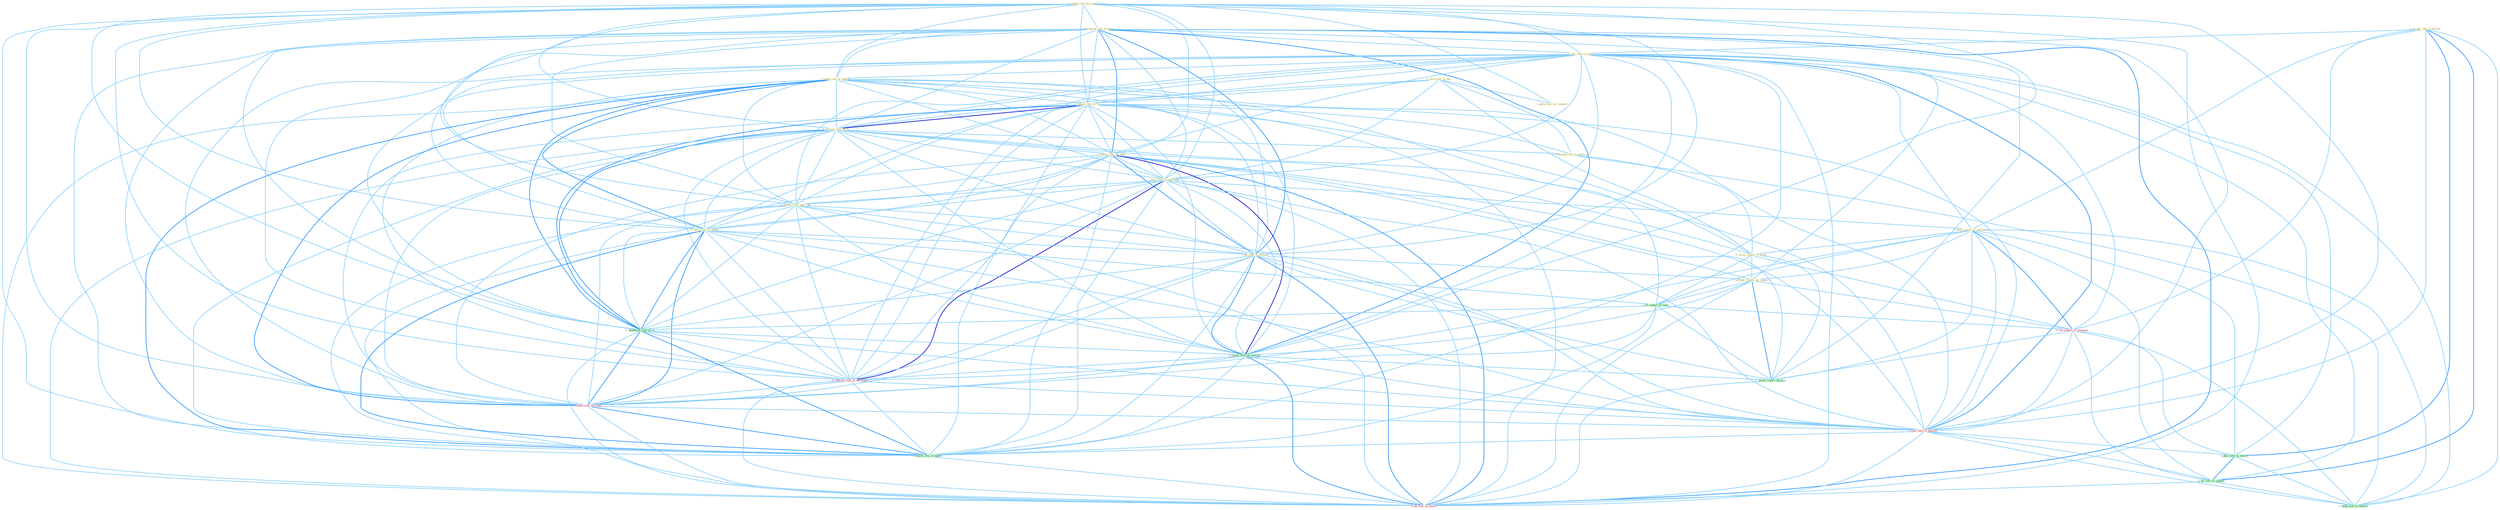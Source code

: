 Graph G{ 
    node
    [shape=polygon,style=filled,width=.5,height=.06,color="#BDFCC9",fixedsize=true,fontsize=4,
    fontcolor="#2f4f4f"];
    {node
    [color="#ffffe0", fontcolor="#8b7d6b"] "0_charg_rate_for_insur " "0_turn_rule_to_the " "1_occupi_role_in_societi " "1_outlin_rule_for_consult " "1_downgrad_rate_on_firm " "1_post_rate_in_year " "1_found_rate_of_improv " "0_slash_rate_to_% " "0_increas_rate_to_% " "1_lower_rate_on_debt " "1_turn_rate_at_entitynam " "1_outweigh_risk_to_environ " "0_been_report_in_entitynam " "0_produc_rate_over_dai " "1_carri_rate_of_point " "1_fix_rate_on_billion " "0_write_report_to_panel " "1_prepar_report_on_impact "}
{node [color="#fff0f5", fontcolor="#b22222"] "0_ran_report_in_yearnum " "0_confirm_rate_at_entitynam " "0_choos_rate_of_rebat " "0_pai_rate_in_quarter " "0_ha_rate_on_morn "}
edge [color="#B0E2FF"];

	"0_charg_rate_for_insur " -- "1_outlin_rule_for_consult " [w="1", color="#87cefa" ];
	"0_charg_rate_for_insur " -- "1_downgrad_rate_on_firm " [w="1", color="#87cefa" ];
	"0_charg_rate_for_insur " -- "1_post_rate_in_year " [w="1", color="#87cefa" ];
	"0_charg_rate_for_insur " -- "1_found_rate_of_improv " [w="1", color="#87cefa" ];
	"0_charg_rate_for_insur " -- "0_slash_rate_to_% " [w="1", color="#87cefa" ];
	"0_charg_rate_for_insur " -- "0_increas_rate_to_% " [w="1", color="#87cefa" ];
	"0_charg_rate_for_insur " -- "1_lower_rate_on_debt " [w="1", color="#87cefa" ];
	"0_charg_rate_for_insur " -- "1_turn_rate_at_entitynam " [w="1", color="#87cefa" ];
	"0_charg_rate_for_insur " -- "0_produc_rate_over_dai " [w="1", color="#87cefa" ];
	"0_charg_rate_for_insur " -- "1_carri_rate_of_point " [w="1", color="#87cefa" ];
	"0_charg_rate_for_insur " -- "1_fix_rate_on_billion " [w="1", color="#87cefa" ];
	"0_charg_rate_for_insur " -- "1_establish_rate_of_% " [w="1", color="#87cefa" ];
	"0_charg_rate_for_insur " -- "1_lower_rate_on_million " [w="1", color="#87cefa" ];
	"0_charg_rate_for_insur " -- "0_confirm_rate_at_entitynam " [w="1", color="#87cefa" ];
	"0_charg_rate_for_insur " -- "0_choos_rate_of_rebat " [w="1", color="#87cefa" ];
	"0_charg_rate_for_insur " -- "0_pai_rate_in_quarter " [w="1", color="#87cefa" ];
	"0_charg_rate_for_insur " -- "1_calcul_rate_of_option " [w="1", color="#87cefa" ];
	"0_charg_rate_for_insur " -- "0_ha_rate_on_morn " [w="1", color="#87cefa" ];
	"0_turn_rule_to_the " -- "1_outlin_rule_for_consult " [w="1", color="#87cefa" ];
	"0_turn_rule_to_the " -- "0_slash_rate_to_% " [w="1", color="#87cefa" ];
	"0_turn_rule_to_the " -- "0_increas_rate_to_% " [w="1", color="#87cefa" ];
	"0_turn_rule_to_the " -- "1_turn_rate_at_entitynam " [w="1", color="#87cefa" ];
	"0_turn_rule_to_the " -- "1_outweigh_risk_to_environ " [w="1", color="#87cefa" ];
	"0_turn_rule_to_the " -- "0_write_report_to_panel " [w="1", color="#87cefa" ];
	"1_occupi_role_in_societi " -- "1_post_rate_in_year " [w="1", color="#87cefa" ];
	"1_occupi_role_in_societi " -- "0_been_report_in_entitynam " [w="1", color="#87cefa" ];
	"1_occupi_role_in_societi " -- "0_ran_report_in_yearnum " [w="1", color="#87cefa" ];
	"1_occupi_role_in_societi " -- "0_pai_rate_in_quarter " [w="1", color="#87cefa" ];
	"1_occupi_role_in_societi " -- "1_plai_role_in_declin " [w="2", color="#1e90ff" , len=0.8];
	"1_occupi_role_in_societi " -- "1_ha_role_in_countri " [w="2", color="#1e90ff" , len=0.8];
	"1_occupi_role_in_societi " -- "1_hedg_risk_in_market " [w="1", color="#87cefa" ];
	"1_downgrad_rate_on_firm " -- "1_post_rate_in_year " [w="1", color="#87cefa" ];
	"1_downgrad_rate_on_firm " -- "1_found_rate_of_improv " [w="1", color="#87cefa" ];
	"1_downgrad_rate_on_firm " -- "0_slash_rate_to_% " [w="1", color="#87cefa" ];
	"1_downgrad_rate_on_firm " -- "0_increas_rate_to_% " [w="1", color="#87cefa" ];
	"1_downgrad_rate_on_firm " -- "1_lower_rate_on_debt " [w="2", color="#1e90ff" , len=0.8];
	"1_downgrad_rate_on_firm " -- "1_turn_rate_at_entitynam " [w="1", color="#87cefa" ];
	"1_downgrad_rate_on_firm " -- "0_produc_rate_over_dai " [w="1", color="#87cefa" ];
	"1_downgrad_rate_on_firm " -- "1_carri_rate_of_point " [w="1", color="#87cefa" ];
	"1_downgrad_rate_on_firm " -- "1_fix_rate_on_billion " [w="2", color="#1e90ff" , len=0.8];
	"1_downgrad_rate_on_firm " -- "1_prepar_report_on_impact " [w="1", color="#87cefa" ];
	"1_downgrad_rate_on_firm " -- "1_establish_rate_of_% " [w="1", color="#87cefa" ];
	"1_downgrad_rate_on_firm " -- "1_lower_rate_on_million " [w="2", color="#1e90ff" , len=0.8];
	"1_downgrad_rate_on_firm " -- "1_await_report_on_loss " [w="1", color="#87cefa" ];
	"1_downgrad_rate_on_firm " -- "0_confirm_rate_at_entitynam " [w="1", color="#87cefa" ];
	"1_downgrad_rate_on_firm " -- "0_choos_rate_of_rebat " [w="1", color="#87cefa" ];
	"1_downgrad_rate_on_firm " -- "0_pai_rate_in_quarter " [w="1", color="#87cefa" ];
	"1_downgrad_rate_on_firm " -- "1_calcul_rate_of_option " [w="1", color="#87cefa" ];
	"1_downgrad_rate_on_firm " -- "0_ha_rate_on_morn " [w="2", color="#1e90ff" , len=0.8];
	"1_post_rate_in_year " -- "1_found_rate_of_improv " [w="1", color="#87cefa" ];
	"1_post_rate_in_year " -- "0_slash_rate_to_% " [w="1", color="#87cefa" ];
	"1_post_rate_in_year " -- "0_increas_rate_to_% " [w="1", color="#87cefa" ];
	"1_post_rate_in_year " -- "1_lower_rate_on_debt " [w="1", color="#87cefa" ];
	"1_post_rate_in_year " -- "1_turn_rate_at_entitynam " [w="1", color="#87cefa" ];
	"1_post_rate_in_year " -- "0_been_report_in_entitynam " [w="1", color="#87cefa" ];
	"1_post_rate_in_year " -- "0_produc_rate_over_dai " [w="1", color="#87cefa" ];
	"1_post_rate_in_year " -- "1_carri_rate_of_point " [w="1", color="#87cefa" ];
	"1_post_rate_in_year " -- "1_fix_rate_on_billion " [w="1", color="#87cefa" ];
	"1_post_rate_in_year " -- "0_ran_report_in_yearnum " [w="1", color="#87cefa" ];
	"1_post_rate_in_year " -- "1_establish_rate_of_% " [w="1", color="#87cefa" ];
	"1_post_rate_in_year " -- "1_lower_rate_on_million " [w="1", color="#87cefa" ];
	"1_post_rate_in_year " -- "0_confirm_rate_at_entitynam " [w="1", color="#87cefa" ];
	"1_post_rate_in_year " -- "0_choos_rate_of_rebat " [w="1", color="#87cefa" ];
	"1_post_rate_in_year " -- "0_pai_rate_in_quarter " [w="2", color="#1e90ff" , len=0.8];
	"1_post_rate_in_year " -- "1_calcul_rate_of_option " [w="1", color="#87cefa" ];
	"1_post_rate_in_year " -- "1_plai_role_in_declin " [w="1", color="#87cefa" ];
	"1_post_rate_in_year " -- "1_ha_role_in_countri " [w="1", color="#87cefa" ];
	"1_post_rate_in_year " -- "1_hedg_risk_in_market " [w="1", color="#87cefa" ];
	"1_post_rate_in_year " -- "0_ha_rate_on_morn " [w="1", color="#87cefa" ];
	"1_found_rate_of_improv " -- "0_slash_rate_to_% " [w="1", color="#87cefa" ];
	"1_found_rate_of_improv " -- "0_increas_rate_to_% " [w="1", color="#87cefa" ];
	"1_found_rate_of_improv " -- "1_lower_rate_on_debt " [w="1", color="#87cefa" ];
	"1_found_rate_of_improv " -- "1_turn_rate_at_entitynam " [w="1", color="#87cefa" ];
	"1_found_rate_of_improv " -- "0_produc_rate_over_dai " [w="1", color="#87cefa" ];
	"1_found_rate_of_improv " -- "1_carri_rate_of_point " [w="2", color="#1e90ff" , len=0.8];
	"1_found_rate_of_improv " -- "1_fix_rate_on_billion " [w="1", color="#87cefa" ];
	"1_found_rate_of_improv " -- "1_is_report_of_topic " [w="1", color="#87cefa" ];
	"1_found_rate_of_improv " -- "1_establish_rate_of_% " [w="2", color="#1e90ff" , len=0.8];
	"1_found_rate_of_improv " -- "1_lower_rate_on_million " [w="1", color="#87cefa" ];
	"1_found_rate_of_improv " -- "0_confirm_rate_at_entitynam " [w="1", color="#87cefa" ];
	"1_found_rate_of_improv " -- "0_choos_rate_of_rebat " [w="2", color="#1e90ff" , len=0.8];
	"1_found_rate_of_improv " -- "0_pai_rate_in_quarter " [w="1", color="#87cefa" ];
	"1_found_rate_of_improv " -- "1_calcul_rate_of_option " [w="2", color="#1e90ff" , len=0.8];
	"1_found_rate_of_improv " -- "0_ha_rate_on_morn " [w="1", color="#87cefa" ];
	"0_slash_rate_to_% " -- "0_increas_rate_to_% " [w="3", color="#0000cd" , len=0.6];
	"0_slash_rate_to_% " -- "1_lower_rate_on_debt " [w="1", color="#87cefa" ];
	"0_slash_rate_to_% " -- "1_turn_rate_at_entitynam " [w="1", color="#87cefa" ];
	"0_slash_rate_to_% " -- "1_outweigh_risk_to_environ " [w="1", color="#87cefa" ];
	"0_slash_rate_to_% " -- "0_produc_rate_over_dai " [w="1", color="#87cefa" ];
	"0_slash_rate_to_% " -- "1_carri_rate_of_point " [w="1", color="#87cefa" ];
	"0_slash_rate_to_% " -- "1_fix_rate_on_billion " [w="1", color="#87cefa" ];
	"0_slash_rate_to_% " -- "0_write_report_to_panel " [w="1", color="#87cefa" ];
	"0_slash_rate_to_% " -- "1_establish_rate_of_% " [w="2", color="#1e90ff" , len=0.8];
	"0_slash_rate_to_% " -- "1_lower_rate_on_million " [w="1", color="#87cefa" ];
	"0_slash_rate_to_% " -- "0_confirm_rate_at_entitynam " [w="1", color="#87cefa" ];
	"0_slash_rate_to_% " -- "0_choos_rate_of_rebat " [w="1", color="#87cefa" ];
	"0_slash_rate_to_% " -- "0_pai_rate_in_quarter " [w="1", color="#87cefa" ];
	"0_slash_rate_to_% " -- "1_calcul_rate_of_option " [w="1", color="#87cefa" ];
	"0_slash_rate_to_% " -- "0_ha_rate_on_morn " [w="1", color="#87cefa" ];
	"0_increas_rate_to_% " -- "1_lower_rate_on_debt " [w="1", color="#87cefa" ];
	"0_increas_rate_to_% " -- "1_turn_rate_at_entitynam " [w="1", color="#87cefa" ];
	"0_increas_rate_to_% " -- "1_outweigh_risk_to_environ " [w="1", color="#87cefa" ];
	"0_increas_rate_to_% " -- "0_produc_rate_over_dai " [w="1", color="#87cefa" ];
	"0_increas_rate_to_% " -- "1_carri_rate_of_point " [w="1", color="#87cefa" ];
	"0_increas_rate_to_% " -- "1_fix_rate_on_billion " [w="1", color="#87cefa" ];
	"0_increas_rate_to_% " -- "0_write_report_to_panel " [w="1", color="#87cefa" ];
	"0_increas_rate_to_% " -- "1_establish_rate_of_% " [w="2", color="#1e90ff" , len=0.8];
	"0_increas_rate_to_% " -- "1_lower_rate_on_million " [w="1", color="#87cefa" ];
	"0_increas_rate_to_% " -- "0_confirm_rate_at_entitynam " [w="1", color="#87cefa" ];
	"0_increas_rate_to_% " -- "0_choos_rate_of_rebat " [w="1", color="#87cefa" ];
	"0_increas_rate_to_% " -- "0_pai_rate_in_quarter " [w="1", color="#87cefa" ];
	"0_increas_rate_to_% " -- "1_calcul_rate_of_option " [w="1", color="#87cefa" ];
	"0_increas_rate_to_% " -- "0_ha_rate_on_morn " [w="1", color="#87cefa" ];
	"1_lower_rate_on_debt " -- "1_turn_rate_at_entitynam " [w="1", color="#87cefa" ];
	"1_lower_rate_on_debt " -- "0_produc_rate_over_dai " [w="1", color="#87cefa" ];
	"1_lower_rate_on_debt " -- "1_carri_rate_of_point " [w="1", color="#87cefa" ];
	"1_lower_rate_on_debt " -- "1_fix_rate_on_billion " [w="2", color="#1e90ff" , len=0.8];
	"1_lower_rate_on_debt " -- "1_prepar_report_on_impact " [w="1", color="#87cefa" ];
	"1_lower_rate_on_debt " -- "1_establish_rate_of_% " [w="1", color="#87cefa" ];
	"1_lower_rate_on_debt " -- "1_lower_rate_on_million " [w="3", color="#0000cd" , len=0.6];
	"1_lower_rate_on_debt " -- "1_await_report_on_loss " [w="1", color="#87cefa" ];
	"1_lower_rate_on_debt " -- "0_confirm_rate_at_entitynam " [w="1", color="#87cefa" ];
	"1_lower_rate_on_debt " -- "0_choos_rate_of_rebat " [w="1", color="#87cefa" ];
	"1_lower_rate_on_debt " -- "0_pai_rate_in_quarter " [w="1", color="#87cefa" ];
	"1_lower_rate_on_debt " -- "1_calcul_rate_of_option " [w="1", color="#87cefa" ];
	"1_lower_rate_on_debt " -- "0_ha_rate_on_morn " [w="2", color="#1e90ff" , len=0.8];
	"1_turn_rate_at_entitynam " -- "0_been_report_in_entitynam " [w="1", color="#87cefa" ];
	"1_turn_rate_at_entitynam " -- "0_produc_rate_over_dai " [w="1", color="#87cefa" ];
	"1_turn_rate_at_entitynam " -- "1_carri_rate_of_point " [w="1", color="#87cefa" ];
	"1_turn_rate_at_entitynam " -- "1_fix_rate_on_billion " [w="1", color="#87cefa" ];
	"1_turn_rate_at_entitynam " -- "1_establish_rate_of_% " [w="1", color="#87cefa" ];
	"1_turn_rate_at_entitynam " -- "1_lower_rate_on_million " [w="1", color="#87cefa" ];
	"1_turn_rate_at_entitynam " -- "0_confirm_rate_at_entitynam " [w="3", color="#0000cd" , len=0.6];
	"1_turn_rate_at_entitynam " -- "0_choos_rate_of_rebat " [w="1", color="#87cefa" ];
	"1_turn_rate_at_entitynam " -- "0_pai_rate_in_quarter " [w="1", color="#87cefa" ];
	"1_turn_rate_at_entitynam " -- "1_calcul_rate_of_option " [w="1", color="#87cefa" ];
	"1_turn_rate_at_entitynam " -- "0_ha_rate_on_morn " [w="1", color="#87cefa" ];
	"1_outweigh_risk_to_environ " -- "0_write_report_to_panel " [w="1", color="#87cefa" ];
	"1_outweigh_risk_to_environ " -- "1_hedg_risk_in_market " [w="1", color="#87cefa" ];
	"0_been_report_in_entitynam " -- "0_write_report_to_panel " [w="1", color="#87cefa" ];
	"0_been_report_in_entitynam " -- "1_prepar_report_on_impact " [w="1", color="#87cefa" ];
	"0_been_report_in_entitynam " -- "1_is_report_of_topic " [w="1", color="#87cefa" ];
	"0_been_report_in_entitynam " -- "0_ran_report_in_yearnum " [w="2", color="#1e90ff" , len=0.8];
	"0_been_report_in_entitynam " -- "1_await_report_on_loss " [w="1", color="#87cefa" ];
	"0_been_report_in_entitynam " -- "0_confirm_rate_at_entitynam " [w="1", color="#87cefa" ];
	"0_been_report_in_entitynam " -- "0_pai_rate_in_quarter " [w="1", color="#87cefa" ];
	"0_been_report_in_entitynam " -- "1_plai_role_in_declin " [w="1", color="#87cefa" ];
	"0_been_report_in_entitynam " -- "1_ha_role_in_countri " [w="1", color="#87cefa" ];
	"0_been_report_in_entitynam " -- "1_hedg_risk_in_market " [w="1", color="#87cefa" ];
	"0_produc_rate_over_dai " -- "1_carri_rate_of_point " [w="1", color="#87cefa" ];
	"0_produc_rate_over_dai " -- "1_fix_rate_on_billion " [w="1", color="#87cefa" ];
	"0_produc_rate_over_dai " -- "1_establish_rate_of_% " [w="1", color="#87cefa" ];
	"0_produc_rate_over_dai " -- "1_lower_rate_on_million " [w="1", color="#87cefa" ];
	"0_produc_rate_over_dai " -- "0_confirm_rate_at_entitynam " [w="1", color="#87cefa" ];
	"0_produc_rate_over_dai " -- "0_choos_rate_of_rebat " [w="1", color="#87cefa" ];
	"0_produc_rate_over_dai " -- "0_pai_rate_in_quarter " [w="1", color="#87cefa" ];
	"0_produc_rate_over_dai " -- "1_calcul_rate_of_option " [w="1", color="#87cefa" ];
	"0_produc_rate_over_dai " -- "0_ha_rate_on_morn " [w="1", color="#87cefa" ];
	"1_carri_rate_of_point " -- "1_fix_rate_on_billion " [w="1", color="#87cefa" ];
	"1_carri_rate_of_point " -- "1_is_report_of_topic " [w="1", color="#87cefa" ];
	"1_carri_rate_of_point " -- "1_establish_rate_of_% " [w="2", color="#1e90ff" , len=0.8];
	"1_carri_rate_of_point " -- "1_lower_rate_on_million " [w="1", color="#87cefa" ];
	"1_carri_rate_of_point " -- "0_confirm_rate_at_entitynam " [w="1", color="#87cefa" ];
	"1_carri_rate_of_point " -- "0_choos_rate_of_rebat " [w="2", color="#1e90ff" , len=0.8];
	"1_carri_rate_of_point " -- "0_pai_rate_in_quarter " [w="1", color="#87cefa" ];
	"1_carri_rate_of_point " -- "1_calcul_rate_of_option " [w="2", color="#1e90ff" , len=0.8];
	"1_carri_rate_of_point " -- "0_ha_rate_on_morn " [w="1", color="#87cefa" ];
	"1_fix_rate_on_billion " -- "1_prepar_report_on_impact " [w="1", color="#87cefa" ];
	"1_fix_rate_on_billion " -- "1_establish_rate_of_% " [w="1", color="#87cefa" ];
	"1_fix_rate_on_billion " -- "1_lower_rate_on_million " [w="2", color="#1e90ff" , len=0.8];
	"1_fix_rate_on_billion " -- "1_await_report_on_loss " [w="1", color="#87cefa" ];
	"1_fix_rate_on_billion " -- "0_confirm_rate_at_entitynam " [w="1", color="#87cefa" ];
	"1_fix_rate_on_billion " -- "0_choos_rate_of_rebat " [w="1", color="#87cefa" ];
	"1_fix_rate_on_billion " -- "0_pai_rate_in_quarter " [w="1", color="#87cefa" ];
	"1_fix_rate_on_billion " -- "1_calcul_rate_of_option " [w="1", color="#87cefa" ];
	"1_fix_rate_on_billion " -- "0_ha_rate_on_morn " [w="2", color="#1e90ff" , len=0.8];
	"0_write_report_to_panel " -- "1_prepar_report_on_impact " [w="1", color="#87cefa" ];
	"0_write_report_to_panel " -- "1_is_report_of_topic " [w="1", color="#87cefa" ];
	"0_write_report_to_panel " -- "0_ran_report_in_yearnum " [w="1", color="#87cefa" ];
	"0_write_report_to_panel " -- "1_await_report_on_loss " [w="1", color="#87cefa" ];
	"1_prepar_report_on_impact " -- "1_is_report_of_topic " [w="1", color="#87cefa" ];
	"1_prepar_report_on_impact " -- "0_ran_report_in_yearnum " [w="1", color="#87cefa" ];
	"1_prepar_report_on_impact " -- "1_lower_rate_on_million " [w="1", color="#87cefa" ];
	"1_prepar_report_on_impact " -- "1_await_report_on_loss " [w="2", color="#1e90ff" , len=0.8];
	"1_prepar_report_on_impact " -- "0_ha_rate_on_morn " [w="1", color="#87cefa" ];
	"1_is_report_of_topic " -- "0_ran_report_in_yearnum " [w="1", color="#87cefa" ];
	"1_is_report_of_topic " -- "1_establish_rate_of_% " [w="1", color="#87cefa" ];
	"1_is_report_of_topic " -- "1_await_report_on_loss " [w="1", color="#87cefa" ];
	"1_is_report_of_topic " -- "0_choos_rate_of_rebat " [w="1", color="#87cefa" ];
	"1_is_report_of_topic " -- "1_calcul_rate_of_option " [w="1", color="#87cefa" ];
	"0_ran_report_in_yearnum " -- "1_await_report_on_loss " [w="1", color="#87cefa" ];
	"0_ran_report_in_yearnum " -- "0_pai_rate_in_quarter " [w="1", color="#87cefa" ];
	"0_ran_report_in_yearnum " -- "1_plai_role_in_declin " [w="1", color="#87cefa" ];
	"0_ran_report_in_yearnum " -- "1_ha_role_in_countri " [w="1", color="#87cefa" ];
	"0_ran_report_in_yearnum " -- "1_hedg_risk_in_market " [w="1", color="#87cefa" ];
	"1_establish_rate_of_% " -- "1_lower_rate_on_million " [w="1", color="#87cefa" ];
	"1_establish_rate_of_% " -- "0_confirm_rate_at_entitynam " [w="1", color="#87cefa" ];
	"1_establish_rate_of_% " -- "0_choos_rate_of_rebat " [w="2", color="#1e90ff" , len=0.8];
	"1_establish_rate_of_% " -- "0_pai_rate_in_quarter " [w="1", color="#87cefa" ];
	"1_establish_rate_of_% " -- "1_calcul_rate_of_option " [w="2", color="#1e90ff" , len=0.8];
	"1_establish_rate_of_% " -- "0_ha_rate_on_morn " [w="1", color="#87cefa" ];
	"1_lower_rate_on_million " -- "1_await_report_on_loss " [w="1", color="#87cefa" ];
	"1_lower_rate_on_million " -- "0_confirm_rate_at_entitynam " [w="1", color="#87cefa" ];
	"1_lower_rate_on_million " -- "0_choos_rate_of_rebat " [w="1", color="#87cefa" ];
	"1_lower_rate_on_million " -- "0_pai_rate_in_quarter " [w="1", color="#87cefa" ];
	"1_lower_rate_on_million " -- "1_calcul_rate_of_option " [w="1", color="#87cefa" ];
	"1_lower_rate_on_million " -- "0_ha_rate_on_morn " [w="2", color="#1e90ff" , len=0.8];
	"1_await_report_on_loss " -- "0_ha_rate_on_morn " [w="1", color="#87cefa" ];
	"0_confirm_rate_at_entitynam " -- "0_choos_rate_of_rebat " [w="1", color="#87cefa" ];
	"0_confirm_rate_at_entitynam " -- "0_pai_rate_in_quarter " [w="1", color="#87cefa" ];
	"0_confirm_rate_at_entitynam " -- "1_calcul_rate_of_option " [w="1", color="#87cefa" ];
	"0_confirm_rate_at_entitynam " -- "0_ha_rate_on_morn " [w="1", color="#87cefa" ];
	"0_choos_rate_of_rebat " -- "0_pai_rate_in_quarter " [w="1", color="#87cefa" ];
	"0_choos_rate_of_rebat " -- "1_calcul_rate_of_option " [w="2", color="#1e90ff" , len=0.8];
	"0_choos_rate_of_rebat " -- "0_ha_rate_on_morn " [w="1", color="#87cefa" ];
	"0_pai_rate_in_quarter " -- "1_calcul_rate_of_option " [w="1", color="#87cefa" ];
	"0_pai_rate_in_quarter " -- "1_plai_role_in_declin " [w="1", color="#87cefa" ];
	"0_pai_rate_in_quarter " -- "1_ha_role_in_countri " [w="1", color="#87cefa" ];
	"0_pai_rate_in_quarter " -- "1_hedg_risk_in_market " [w="1", color="#87cefa" ];
	"0_pai_rate_in_quarter " -- "0_ha_rate_on_morn " [w="1", color="#87cefa" ];
	"1_calcul_rate_of_option " -- "0_ha_rate_on_morn " [w="1", color="#87cefa" ];
	"1_plai_role_in_declin " -- "1_ha_role_in_countri " [w="2", color="#1e90ff" , len=0.8];
	"1_plai_role_in_declin " -- "1_hedg_risk_in_market " [w="1", color="#87cefa" ];
	"1_ha_role_in_countri " -- "1_hedg_risk_in_market " [w="1", color="#87cefa" ];
	"1_ha_role_in_countri " -- "0_ha_rate_on_morn " [w="1", color="#87cefa" ];
}